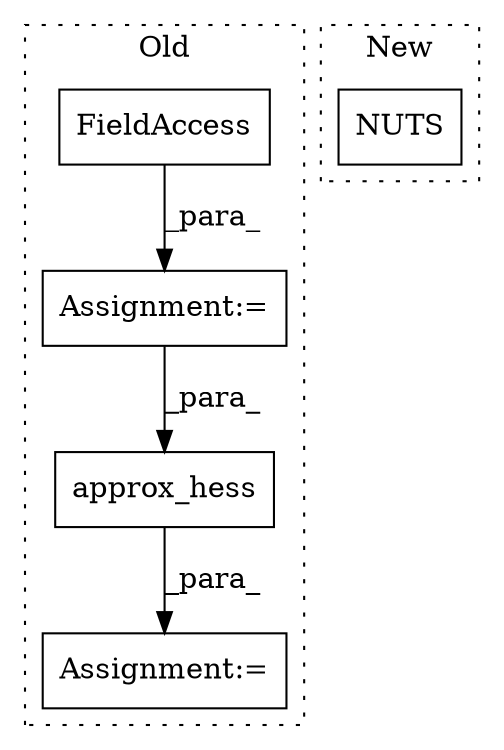 digraph G {
subgraph cluster0 {
1 [label="approx_hess" a="32" s="513,530" l="12,1" shape="box"];
3 [label="Assignment:=" a="7" s="512" l="1" shape="box"];
4 [label="Assignment:=" a="7" s="486" l="1" shape="box"];
5 [label="FieldAccess" a="22" s="487" l="16" shape="box"];
label = "Old";
style="dotted";
}
subgraph cluster1 {
2 [label="NUTS" a="32" s="460" l="6" shape="box"];
label = "New";
style="dotted";
}
1 -> 3 [label="_para_"];
4 -> 1 [label="_para_"];
5 -> 4 [label="_para_"];
}